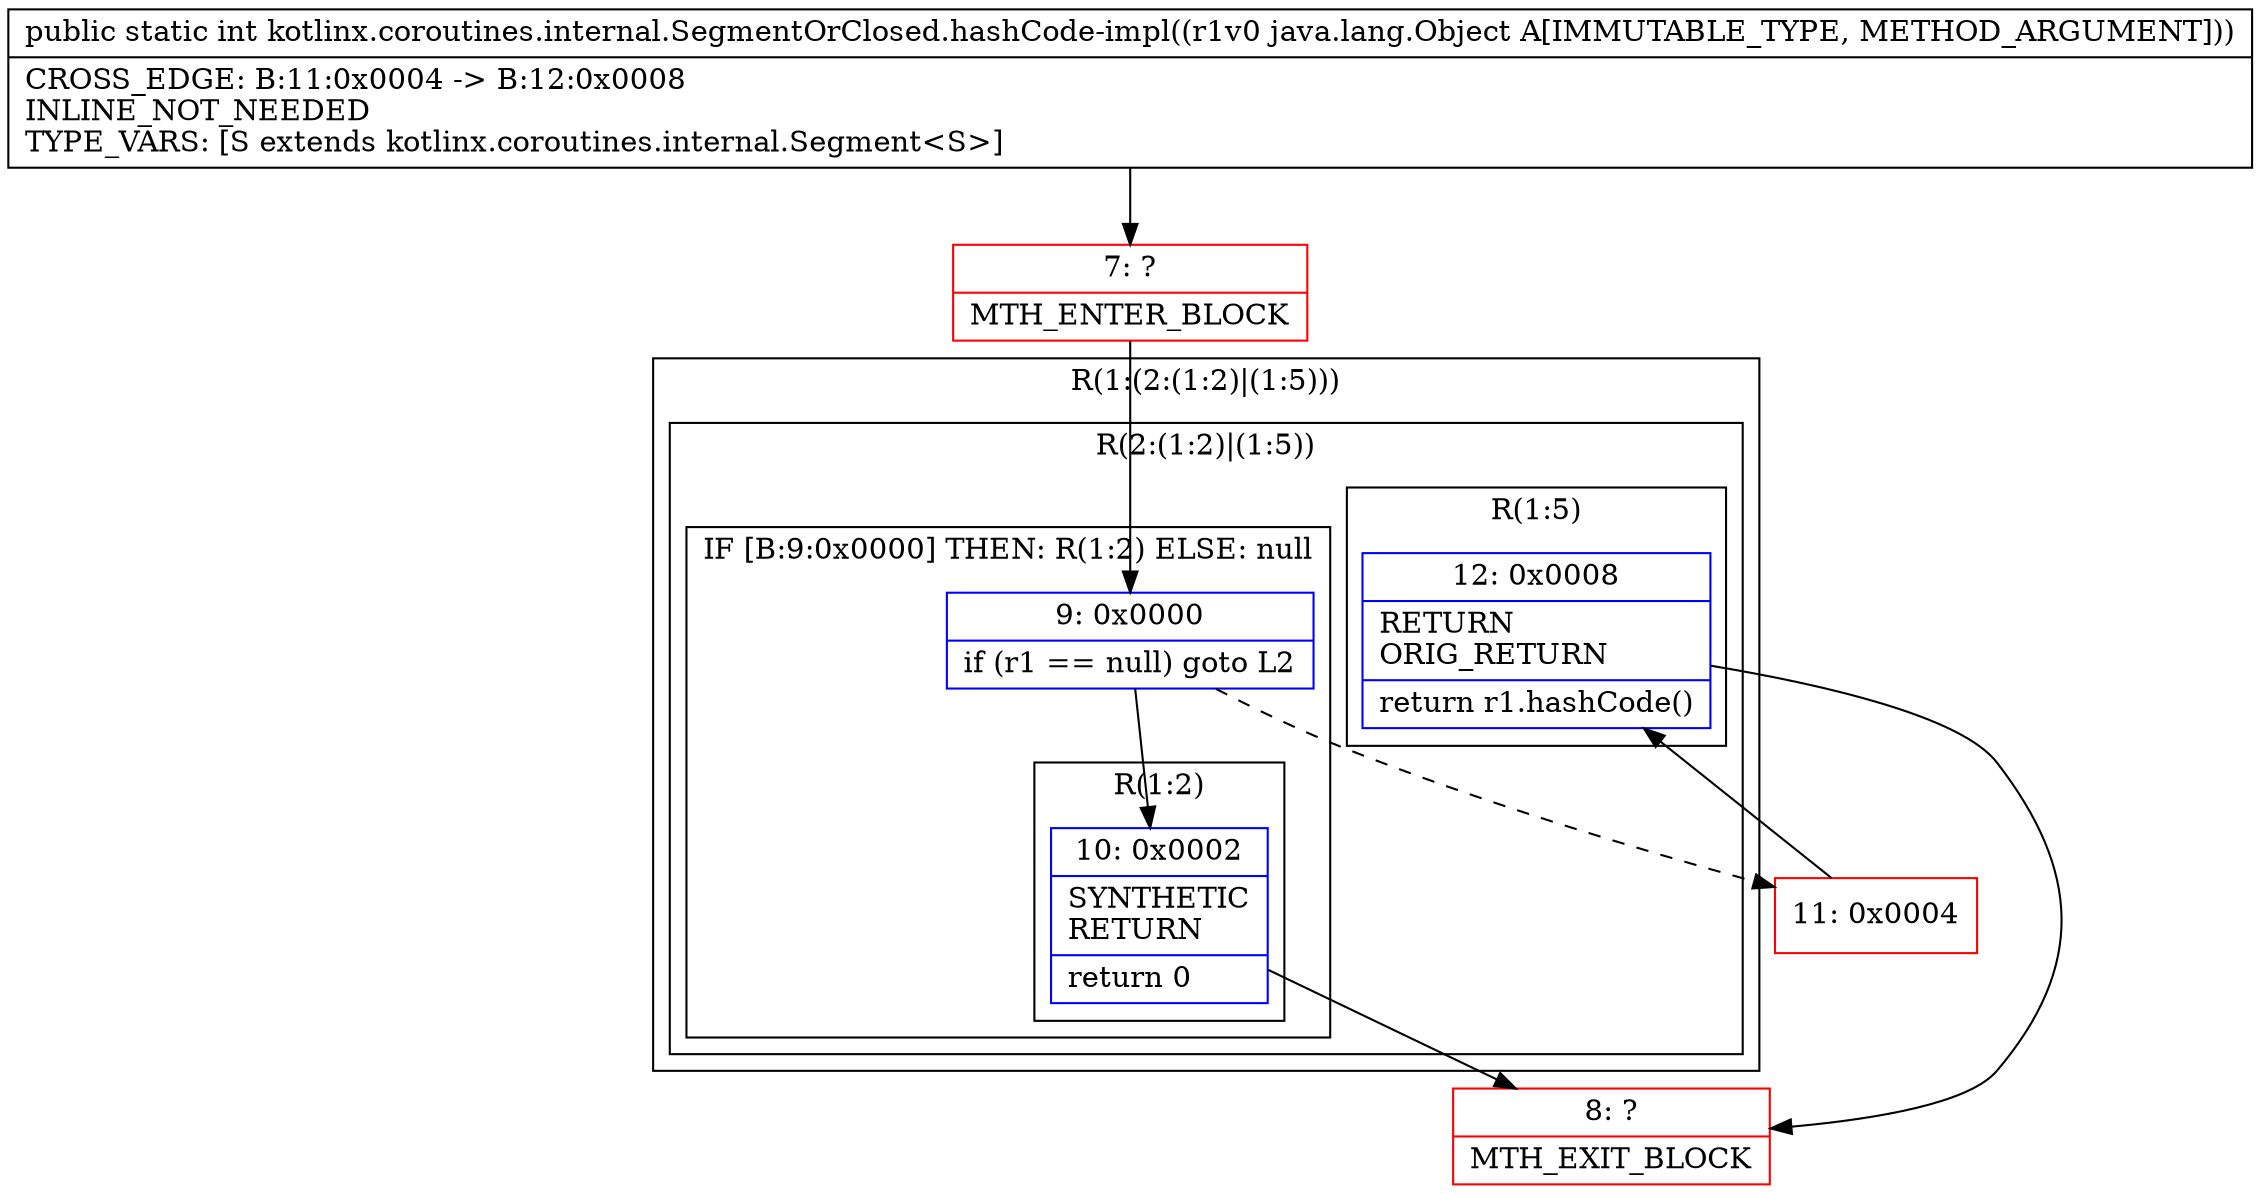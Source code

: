 digraph "CFG forkotlinx.coroutines.internal.SegmentOrClosed.hashCode\-impl(Ljava\/lang\/Object;)I" {
subgraph cluster_Region_1872278902 {
label = "R(1:(2:(1:2)|(1:5)))";
node [shape=record,color=blue];
subgraph cluster_Region_1803925496 {
label = "R(2:(1:2)|(1:5))";
node [shape=record,color=blue];
subgraph cluster_IfRegion_980227573 {
label = "IF [B:9:0x0000] THEN: R(1:2) ELSE: null";
node [shape=record,color=blue];
Node_9 [shape=record,label="{9\:\ 0x0000|if (r1 == null) goto L2\l}"];
subgraph cluster_Region_2087750524 {
label = "R(1:2)";
node [shape=record,color=blue];
Node_10 [shape=record,label="{10\:\ 0x0002|SYNTHETIC\lRETURN\l|return 0\l}"];
}
}
subgraph cluster_Region_1458156161 {
label = "R(1:5)";
node [shape=record,color=blue];
Node_12 [shape=record,label="{12\:\ 0x0008|RETURN\lORIG_RETURN\l|return r1.hashCode()\l}"];
}
}
}
Node_7 [shape=record,color=red,label="{7\:\ ?|MTH_ENTER_BLOCK\l}"];
Node_8 [shape=record,color=red,label="{8\:\ ?|MTH_EXIT_BLOCK\l}"];
Node_11 [shape=record,color=red,label="{11\:\ 0x0004}"];
MethodNode[shape=record,label="{public static int kotlinx.coroutines.internal.SegmentOrClosed.hashCode\-impl((r1v0 java.lang.Object A[IMMUTABLE_TYPE, METHOD_ARGUMENT]))  | CROSS_EDGE: B:11:0x0004 \-\> B:12:0x0008\lINLINE_NOT_NEEDED\lTYPE_VARS: [S extends kotlinx.coroutines.internal.Segment\<S\>]\l}"];
MethodNode -> Node_7;Node_9 -> Node_10;
Node_9 -> Node_11[style=dashed];
Node_10 -> Node_8;
Node_12 -> Node_8;
Node_7 -> Node_9;
Node_11 -> Node_12;
}


